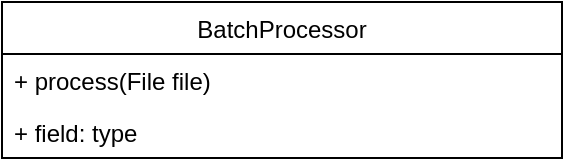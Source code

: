 <mxfile version="18.1.3" type="github">
  <diagram id="C5RBs43oDa-KdzZeNtuy" name="Page-1">
    <mxGraphModel dx="1422" dy="754" grid="1" gridSize="10" guides="1" tooltips="1" connect="1" arrows="1" fold="1" page="1" pageScale="1" pageWidth="827" pageHeight="1169" math="0" shadow="0">
      <root>
        <mxCell id="WIyWlLk6GJQsqaUBKTNV-0" />
        <mxCell id="WIyWlLk6GJQsqaUBKTNV-1" parent="WIyWlLk6GJQsqaUBKTNV-0" />
        <mxCell id="1UmMyI14FbbCbbZGHpbB-0" value="BatchProcessor" style="swimlane;fontStyle=0;childLayout=stackLayout;horizontal=1;startSize=26;fillColor=none;horizontalStack=0;resizeParent=1;resizeParentMax=0;resizeLast=0;collapsible=1;marginBottom=0;" vertex="1" parent="WIyWlLk6GJQsqaUBKTNV-1">
          <mxGeometry x="60" y="190" width="280" height="78" as="geometry">
            <mxRectangle x="260" y="80" width="90" height="26" as="alternateBounds" />
          </mxGeometry>
        </mxCell>
        <mxCell id="1UmMyI14FbbCbbZGHpbB-1" value="+ process(File file)" style="text;strokeColor=none;fillColor=none;align=left;verticalAlign=top;spacingLeft=4;spacingRight=4;overflow=hidden;rotatable=0;points=[[0,0.5],[1,0.5]];portConstraint=eastwest;" vertex="1" parent="1UmMyI14FbbCbbZGHpbB-0">
          <mxGeometry y="26" width="280" height="26" as="geometry" />
        </mxCell>
        <mxCell id="1UmMyI14FbbCbbZGHpbB-3" value="+ field: type" style="text;strokeColor=none;fillColor=none;align=left;verticalAlign=top;spacingLeft=4;spacingRight=4;overflow=hidden;rotatable=0;points=[[0,0.5],[1,0.5]];portConstraint=eastwest;" vertex="1" parent="1UmMyI14FbbCbbZGHpbB-0">
          <mxGeometry y="52" width="280" height="26" as="geometry" />
        </mxCell>
      </root>
    </mxGraphModel>
  </diagram>
</mxfile>
